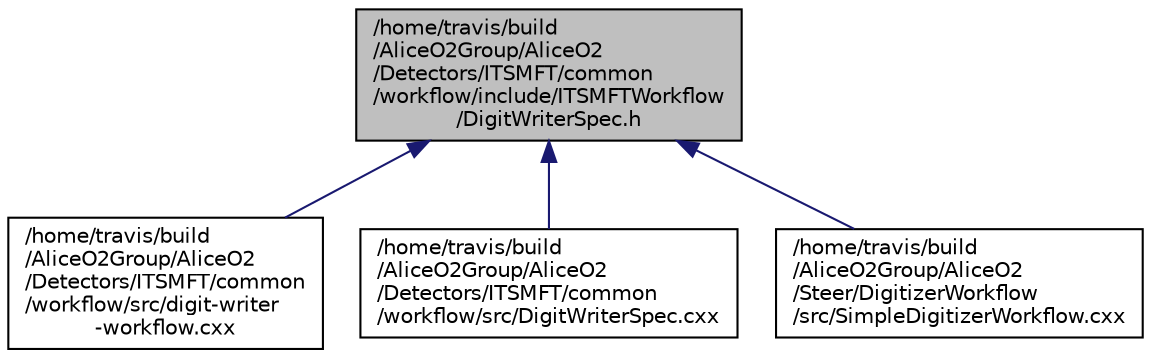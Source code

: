 digraph "/home/travis/build/AliceO2Group/AliceO2/Detectors/ITSMFT/common/workflow/include/ITSMFTWorkflow/DigitWriterSpec.h"
{
 // INTERACTIVE_SVG=YES
  bgcolor="transparent";
  edge [fontname="Helvetica",fontsize="10",labelfontname="Helvetica",labelfontsize="10"];
  node [fontname="Helvetica",fontsize="10",shape=record];
  Node122 [label="/home/travis/build\l/AliceO2Group/AliceO2\l/Detectors/ITSMFT/common\l/workflow/include/ITSMFTWorkflow\l/DigitWriterSpec.h",height=0.2,width=0.4,color="black", fillcolor="grey75", style="filled", fontcolor="black"];
  Node122 -> Node123 [dir="back",color="midnightblue",fontsize="10",style="solid",fontname="Helvetica"];
  Node123 [label="/home/travis/build\l/AliceO2Group/AliceO2\l/Detectors/ITSMFT/common\l/workflow/src/digit-writer\l-workflow.cxx",height=0.2,width=0.4,color="black",URL="$d4/db2/digit-writer-workflow_8cxx.html"];
  Node122 -> Node124 [dir="back",color="midnightblue",fontsize="10",style="solid",fontname="Helvetica"];
  Node124 [label="/home/travis/build\l/AliceO2Group/AliceO2\l/Detectors/ITSMFT/common\l/workflow/src/DigitWriterSpec.cxx",height=0.2,width=0.4,color="black",URL="$d9/df0/DigitWriterSpec_8cxx.html"];
  Node122 -> Node125 [dir="back",color="midnightblue",fontsize="10",style="solid",fontname="Helvetica"];
  Node125 [label="/home/travis/build\l/AliceO2Group/AliceO2\l/Steer/DigitizerWorkflow\l/src/SimpleDigitizerWorkflow.cxx",height=0.2,width=0.4,color="black",URL="$d2/dd7/SimpleDigitizerWorkflow_8cxx.html"];
}

